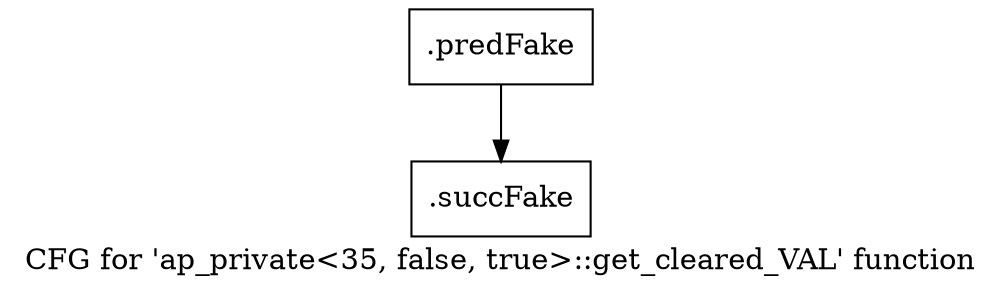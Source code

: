 digraph "CFG for 'ap_private\<35, false, true\>::get_cleared_VAL' function" {
	label="CFG for 'ap_private\<35, false, true\>::get_cleared_VAL' function";

	Node0x5d4efb0 [shape=record,filename="",linenumber="",label="{.predFake}"];
	Node0x5d4efb0 -> Node0x616ce50[ callList="" memoryops="" filename="/mnt/xilinx/Vitis_HLS/2021.2/include/etc/ap_private.h" execusionnum="2890"];
	Node0x616ce50 [shape=record,filename="/mnt/xilinx/Vitis_HLS/2021.2/include/etc/ap_private.h",linenumber="1463",label="{.succFake}"];
}
